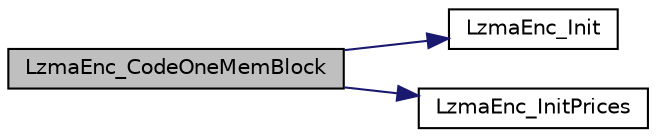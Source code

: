 digraph G
{
  edge [fontname="Helvetica",fontsize="10",labelfontname="Helvetica",labelfontsize="10"];
  node [fontname="Helvetica",fontsize="10",shape=record];
  rankdir="LR";
  Node1 [label="LzmaEnc_CodeOneMemBlock",height=0.2,width=0.4,color="black", fillcolor="grey75", style="filled" fontcolor="black"];
  Node1 -> Node2 [color="midnightblue",fontsize="10",style="solid",fontname="Helvetica"];
  Node2 [label="LzmaEnc_Init",height=0.2,width=0.4,color="black", fillcolor="white", style="filled",URL="$_lzma_enc_8c.html#a97d495178836300d3f2f41279ab4d924"];
  Node1 -> Node3 [color="midnightblue",fontsize="10",style="solid",fontname="Helvetica"];
  Node3 [label="LzmaEnc_InitPrices",height=0.2,width=0.4,color="black", fillcolor="white", style="filled",URL="$_lzma_enc_8c.html#aaa8025379038fa3bb0392dc5d5f6b29c"];
}
